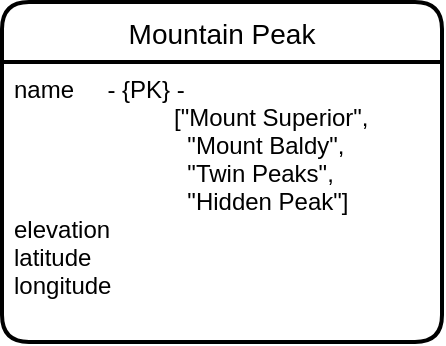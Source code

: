 <mxfile version="20.8.5" type="github">
  <diagram id="WIKZO_O39W_F3QcdNPoz" name="Page-1">
    <mxGraphModel dx="658" dy="443" grid="1" gridSize="10" guides="1" tooltips="1" connect="1" arrows="1" fold="1" page="1" pageScale="1" pageWidth="850" pageHeight="1100" math="0" shadow="0">
      <root>
        <mxCell id="0" />
        <mxCell id="1" parent="0" />
        <mxCell id="__Uh9FplEamvk5oUluky-12" value="Mountain Peak" style="swimlane;childLayout=stackLayout;horizontal=1;startSize=30;horizontalStack=0;rounded=1;fontSize=14;fontStyle=0;strokeWidth=2;resizeParent=0;resizeLast=1;shadow=0;dashed=0;align=center;" vertex="1" parent="1">
          <mxGeometry x="240" y="60" width="220" height="170" as="geometry" />
        </mxCell>
        <mxCell id="__Uh9FplEamvk5oUluky-13" value="name     - {PK} - &#xa;                        [&quot;Mount Superior&quot;, &#xa;                          &quot;Mount Baldy&quot;, &#xa;                          &quot;Twin Peaks&quot;, &#xa;                          &quot;Hidden Peak&quot;]&#xa;elevation&#xa;latitude&#xa;longitude&#xa;" style="align=left;strokeColor=none;fillColor=none;spacingLeft=4;fontSize=12;verticalAlign=top;resizable=0;rotatable=0;part=1;" vertex="1" parent="__Uh9FplEamvk5oUluky-12">
          <mxGeometry y="30" width="220" height="140" as="geometry" />
        </mxCell>
      </root>
    </mxGraphModel>
  </diagram>
</mxfile>
